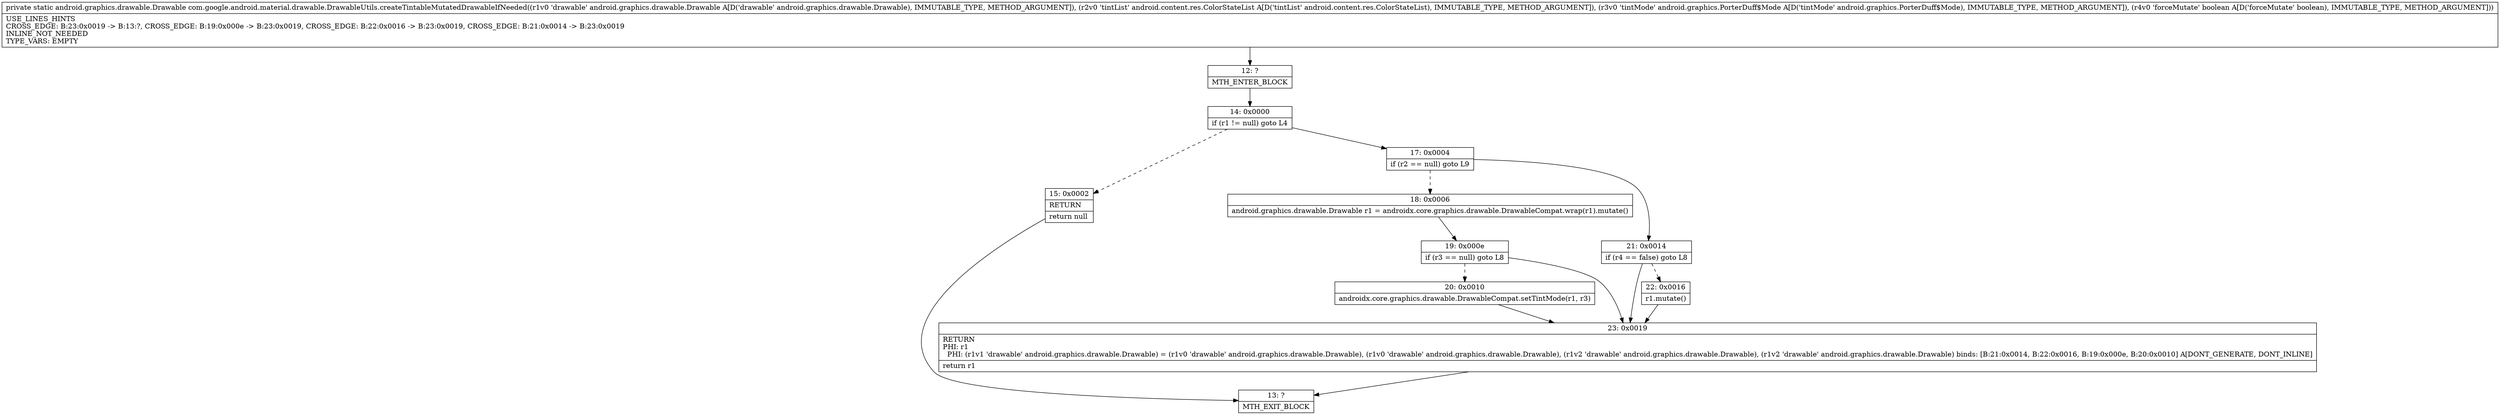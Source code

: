 digraph "CFG forcom.google.android.material.drawable.DrawableUtils.createTintableMutatedDrawableIfNeeded(Landroid\/graphics\/drawable\/Drawable;Landroid\/content\/res\/ColorStateList;Landroid\/graphics\/PorterDuff$Mode;Z)Landroid\/graphics\/drawable\/Drawable;" {
Node_12 [shape=record,label="{12\:\ ?|MTH_ENTER_BLOCK\l}"];
Node_14 [shape=record,label="{14\:\ 0x0000|if (r1 != null) goto L4\l}"];
Node_15 [shape=record,label="{15\:\ 0x0002|RETURN\l|return null\l}"];
Node_13 [shape=record,label="{13\:\ ?|MTH_EXIT_BLOCK\l}"];
Node_17 [shape=record,label="{17\:\ 0x0004|if (r2 == null) goto L9\l}"];
Node_18 [shape=record,label="{18\:\ 0x0006|android.graphics.drawable.Drawable r1 = androidx.core.graphics.drawable.DrawableCompat.wrap(r1).mutate()\l}"];
Node_19 [shape=record,label="{19\:\ 0x000e|if (r3 == null) goto L8\l}"];
Node_20 [shape=record,label="{20\:\ 0x0010|androidx.core.graphics.drawable.DrawableCompat.setTintMode(r1, r3)\l}"];
Node_23 [shape=record,label="{23\:\ 0x0019|RETURN\lPHI: r1 \l  PHI: (r1v1 'drawable' android.graphics.drawable.Drawable) = (r1v0 'drawable' android.graphics.drawable.Drawable), (r1v0 'drawable' android.graphics.drawable.Drawable), (r1v2 'drawable' android.graphics.drawable.Drawable), (r1v2 'drawable' android.graphics.drawable.Drawable) binds: [B:21:0x0014, B:22:0x0016, B:19:0x000e, B:20:0x0010] A[DONT_GENERATE, DONT_INLINE]\l|return r1\l}"];
Node_21 [shape=record,label="{21\:\ 0x0014|if (r4 == false) goto L8\l}"];
Node_22 [shape=record,label="{22\:\ 0x0016|r1.mutate()\l}"];
MethodNode[shape=record,label="{private static android.graphics.drawable.Drawable com.google.android.material.drawable.DrawableUtils.createTintableMutatedDrawableIfNeeded((r1v0 'drawable' android.graphics.drawable.Drawable A[D('drawable' android.graphics.drawable.Drawable), IMMUTABLE_TYPE, METHOD_ARGUMENT]), (r2v0 'tintList' android.content.res.ColorStateList A[D('tintList' android.content.res.ColorStateList), IMMUTABLE_TYPE, METHOD_ARGUMENT]), (r3v0 'tintMode' android.graphics.PorterDuff$Mode A[D('tintMode' android.graphics.PorterDuff$Mode), IMMUTABLE_TYPE, METHOD_ARGUMENT]), (r4v0 'forceMutate' boolean A[D('forceMutate' boolean), IMMUTABLE_TYPE, METHOD_ARGUMENT]))  | USE_LINES_HINTS\lCROSS_EDGE: B:23:0x0019 \-\> B:13:?, CROSS_EDGE: B:19:0x000e \-\> B:23:0x0019, CROSS_EDGE: B:22:0x0016 \-\> B:23:0x0019, CROSS_EDGE: B:21:0x0014 \-\> B:23:0x0019\lINLINE_NOT_NEEDED\lTYPE_VARS: EMPTY\l}"];
MethodNode -> Node_12;Node_12 -> Node_14;
Node_14 -> Node_15[style=dashed];
Node_14 -> Node_17;
Node_15 -> Node_13;
Node_17 -> Node_18[style=dashed];
Node_17 -> Node_21;
Node_18 -> Node_19;
Node_19 -> Node_20[style=dashed];
Node_19 -> Node_23;
Node_20 -> Node_23;
Node_23 -> Node_13;
Node_21 -> Node_22[style=dashed];
Node_21 -> Node_23;
Node_22 -> Node_23;
}

